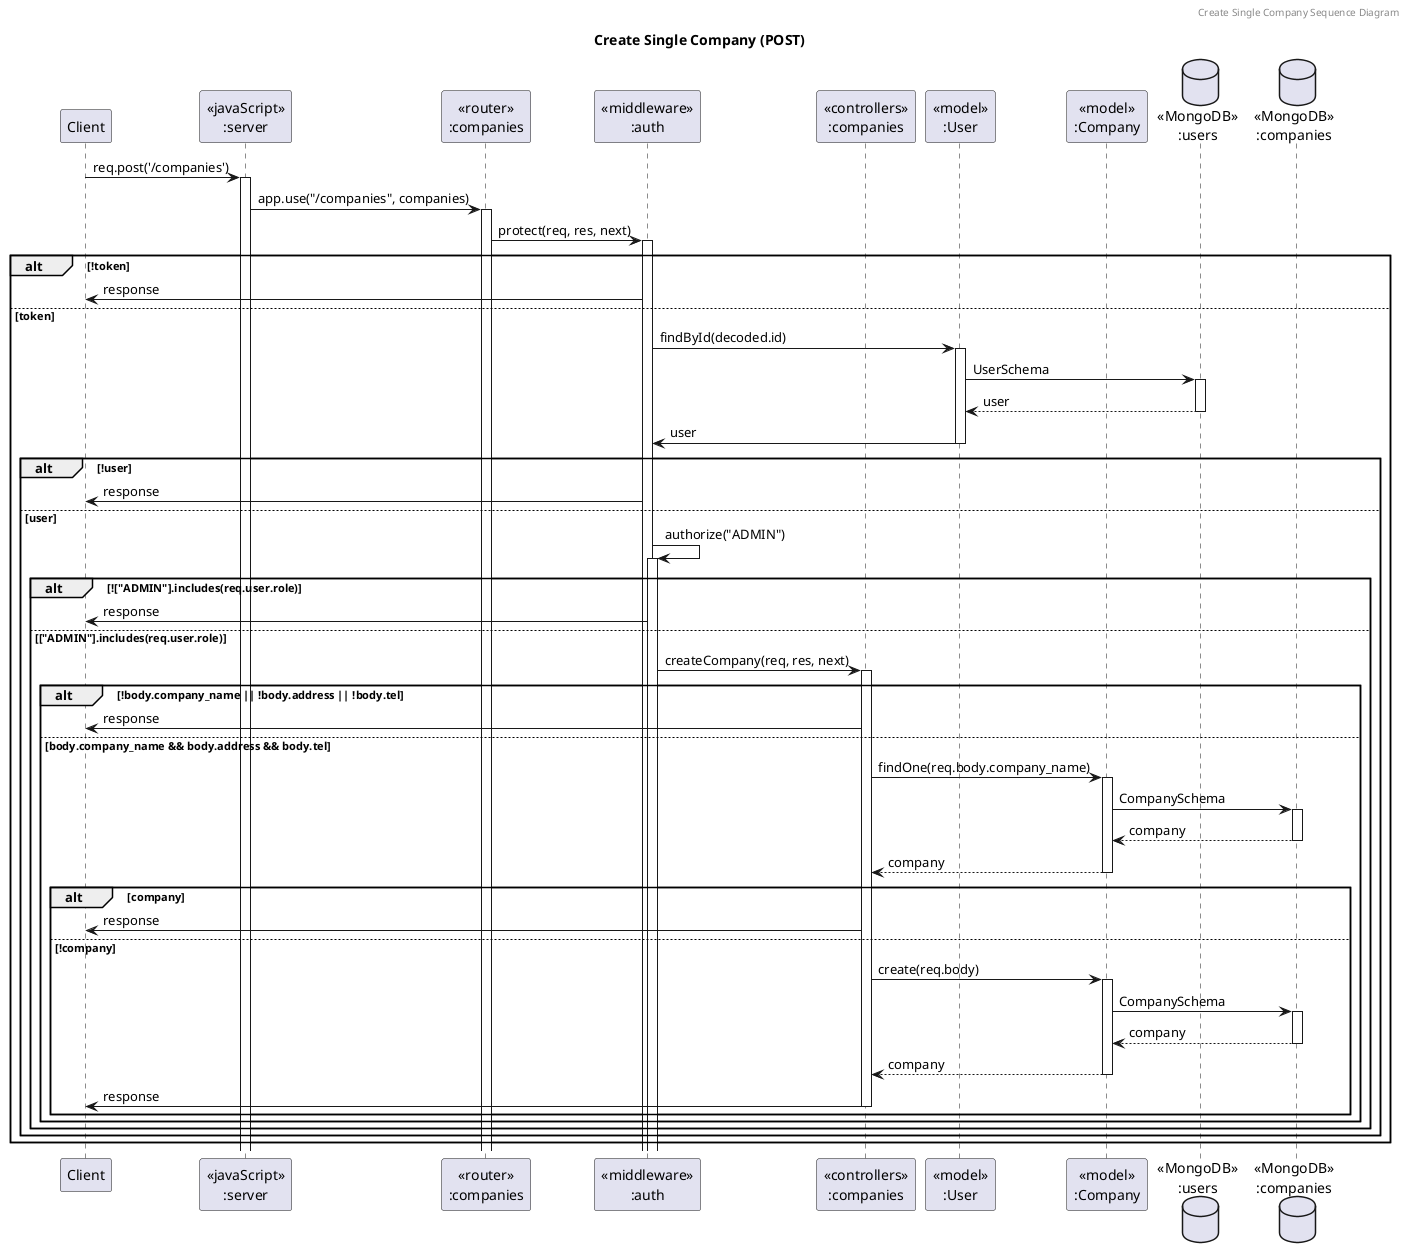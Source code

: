 @startuml Create Single Company (POST)

header Create Single Company Sequence Diagram
title "Create Single Company (POST)"

participant "Client" as client
participant "<<javaScript>>\n:server" as server
participant "<<router>>\n:companies" as routerCompanies
participant "<<middleware>>\n:auth" as authMiddleware
participant "<<controllers>>\n:companies" as controllersCompanies
participant "<<model>>\n:User" as modelUser
participant "<<model>>\n:Company" as modelCompanies
database "<<MongoDB>>\n:users" as UsersDatabase
database "<<MongoDB>>\n:companies" as CompaniesDatabase

client -> server ++:req.post('/companies')
server -> routerCompanies ++:app.use("/companies", companies)
routerCompanies -> authMiddleware ++:protect(req, res, next)
alt !token 
    authMiddleware -> client :response
else token
    authMiddleware -> modelUser ++:findById(decoded.id)
    modelUser -> UsersDatabase ++: UserSchema
    UsersDatabase --> modelUser --: user
    modelUser -> authMiddleware --: user
    alt !user
        authMiddleware -> client :response
    else user
        authMiddleware -> authMiddleware ++:authorize("ADMIN")
        alt !["ADMIN"].includes(req.user.role)
            authMiddleware -> client :response
        else ["ADMIN"].includes(req.user.role)
            authMiddleware -> controllersCompanies ++:createCompany(req, res, next)
            alt !body.company_name || !body.address || !body.tel
                controllersCompanies -> client :response
            else body.company_name && body.address && body.tel
                controllersCompanies -> modelCompanies ++:findOne(req.body.company_name)
                modelCompanies -> CompaniesDatabase ++: CompanySchema
                CompaniesDatabase --> modelCompanies --: company
                controllersCompanies <-- modelCompanies --: company
                alt company
                    controllersCompanies -> client : response
                else !company
                    controllersCompanies -> modelCompanies ++:create(req.body)
                    modelCompanies -> CompaniesDatabase ++: CompanySchema
                    CompaniesDatabase --> modelCompanies --: company
                    controllersCompanies <-- modelCompanies --: company
                    controllersCompanies -> client --: response
                end
            end
        end
    end
end
@enduml